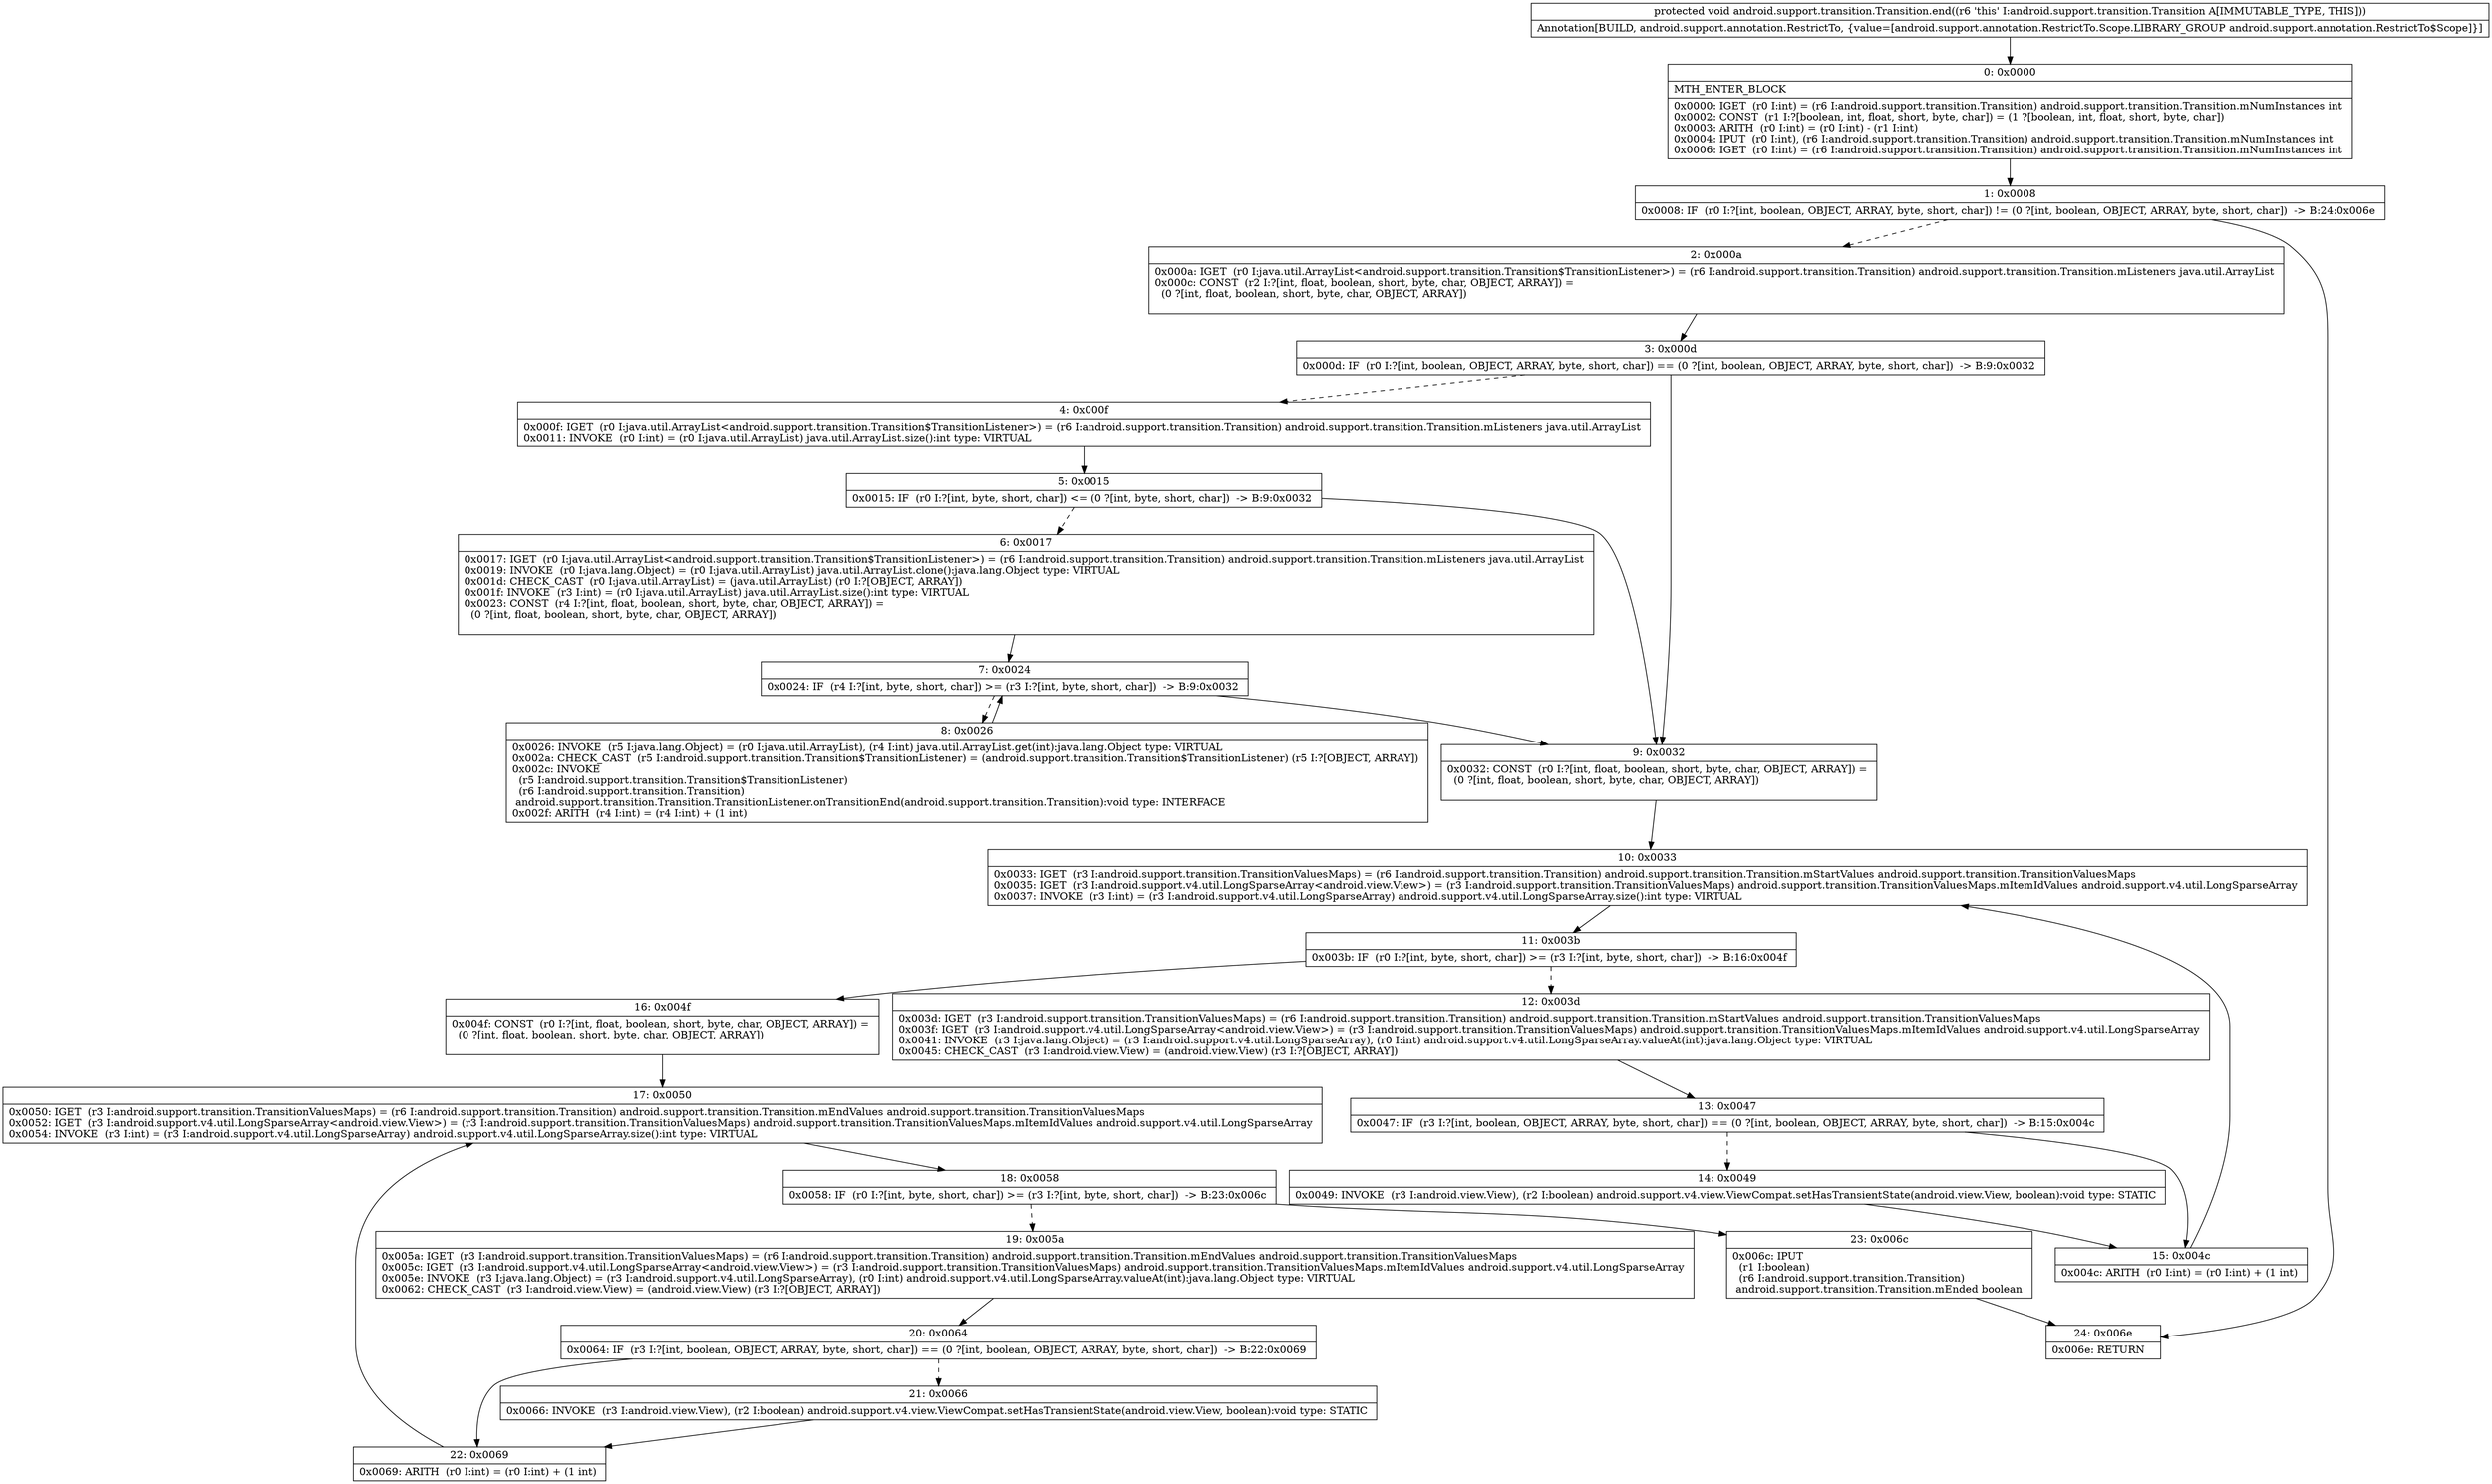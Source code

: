 digraph "CFG forandroid.support.transition.Transition.end()V" {
Node_0 [shape=record,label="{0\:\ 0x0000|MTH_ENTER_BLOCK\l|0x0000: IGET  (r0 I:int) = (r6 I:android.support.transition.Transition) android.support.transition.Transition.mNumInstances int \l0x0002: CONST  (r1 I:?[boolean, int, float, short, byte, char]) = (1 ?[boolean, int, float, short, byte, char]) \l0x0003: ARITH  (r0 I:int) = (r0 I:int) \- (r1 I:int) \l0x0004: IPUT  (r0 I:int), (r6 I:android.support.transition.Transition) android.support.transition.Transition.mNumInstances int \l0x0006: IGET  (r0 I:int) = (r6 I:android.support.transition.Transition) android.support.transition.Transition.mNumInstances int \l}"];
Node_1 [shape=record,label="{1\:\ 0x0008|0x0008: IF  (r0 I:?[int, boolean, OBJECT, ARRAY, byte, short, char]) != (0 ?[int, boolean, OBJECT, ARRAY, byte, short, char])  \-\> B:24:0x006e \l}"];
Node_2 [shape=record,label="{2\:\ 0x000a|0x000a: IGET  (r0 I:java.util.ArrayList\<android.support.transition.Transition$TransitionListener\>) = (r6 I:android.support.transition.Transition) android.support.transition.Transition.mListeners java.util.ArrayList \l0x000c: CONST  (r2 I:?[int, float, boolean, short, byte, char, OBJECT, ARRAY]) = \l  (0 ?[int, float, boolean, short, byte, char, OBJECT, ARRAY])\l \l}"];
Node_3 [shape=record,label="{3\:\ 0x000d|0x000d: IF  (r0 I:?[int, boolean, OBJECT, ARRAY, byte, short, char]) == (0 ?[int, boolean, OBJECT, ARRAY, byte, short, char])  \-\> B:9:0x0032 \l}"];
Node_4 [shape=record,label="{4\:\ 0x000f|0x000f: IGET  (r0 I:java.util.ArrayList\<android.support.transition.Transition$TransitionListener\>) = (r6 I:android.support.transition.Transition) android.support.transition.Transition.mListeners java.util.ArrayList \l0x0011: INVOKE  (r0 I:int) = (r0 I:java.util.ArrayList) java.util.ArrayList.size():int type: VIRTUAL \l}"];
Node_5 [shape=record,label="{5\:\ 0x0015|0x0015: IF  (r0 I:?[int, byte, short, char]) \<= (0 ?[int, byte, short, char])  \-\> B:9:0x0032 \l}"];
Node_6 [shape=record,label="{6\:\ 0x0017|0x0017: IGET  (r0 I:java.util.ArrayList\<android.support.transition.Transition$TransitionListener\>) = (r6 I:android.support.transition.Transition) android.support.transition.Transition.mListeners java.util.ArrayList \l0x0019: INVOKE  (r0 I:java.lang.Object) = (r0 I:java.util.ArrayList) java.util.ArrayList.clone():java.lang.Object type: VIRTUAL \l0x001d: CHECK_CAST  (r0 I:java.util.ArrayList) = (java.util.ArrayList) (r0 I:?[OBJECT, ARRAY]) \l0x001f: INVOKE  (r3 I:int) = (r0 I:java.util.ArrayList) java.util.ArrayList.size():int type: VIRTUAL \l0x0023: CONST  (r4 I:?[int, float, boolean, short, byte, char, OBJECT, ARRAY]) = \l  (0 ?[int, float, boolean, short, byte, char, OBJECT, ARRAY])\l \l}"];
Node_7 [shape=record,label="{7\:\ 0x0024|0x0024: IF  (r4 I:?[int, byte, short, char]) \>= (r3 I:?[int, byte, short, char])  \-\> B:9:0x0032 \l}"];
Node_8 [shape=record,label="{8\:\ 0x0026|0x0026: INVOKE  (r5 I:java.lang.Object) = (r0 I:java.util.ArrayList), (r4 I:int) java.util.ArrayList.get(int):java.lang.Object type: VIRTUAL \l0x002a: CHECK_CAST  (r5 I:android.support.transition.Transition$TransitionListener) = (android.support.transition.Transition$TransitionListener) (r5 I:?[OBJECT, ARRAY]) \l0x002c: INVOKE  \l  (r5 I:android.support.transition.Transition$TransitionListener)\l  (r6 I:android.support.transition.Transition)\l android.support.transition.Transition.TransitionListener.onTransitionEnd(android.support.transition.Transition):void type: INTERFACE \l0x002f: ARITH  (r4 I:int) = (r4 I:int) + (1 int) \l}"];
Node_9 [shape=record,label="{9\:\ 0x0032|0x0032: CONST  (r0 I:?[int, float, boolean, short, byte, char, OBJECT, ARRAY]) = \l  (0 ?[int, float, boolean, short, byte, char, OBJECT, ARRAY])\l \l}"];
Node_10 [shape=record,label="{10\:\ 0x0033|0x0033: IGET  (r3 I:android.support.transition.TransitionValuesMaps) = (r6 I:android.support.transition.Transition) android.support.transition.Transition.mStartValues android.support.transition.TransitionValuesMaps \l0x0035: IGET  (r3 I:android.support.v4.util.LongSparseArray\<android.view.View\>) = (r3 I:android.support.transition.TransitionValuesMaps) android.support.transition.TransitionValuesMaps.mItemIdValues android.support.v4.util.LongSparseArray \l0x0037: INVOKE  (r3 I:int) = (r3 I:android.support.v4.util.LongSparseArray) android.support.v4.util.LongSparseArray.size():int type: VIRTUAL \l}"];
Node_11 [shape=record,label="{11\:\ 0x003b|0x003b: IF  (r0 I:?[int, byte, short, char]) \>= (r3 I:?[int, byte, short, char])  \-\> B:16:0x004f \l}"];
Node_12 [shape=record,label="{12\:\ 0x003d|0x003d: IGET  (r3 I:android.support.transition.TransitionValuesMaps) = (r6 I:android.support.transition.Transition) android.support.transition.Transition.mStartValues android.support.transition.TransitionValuesMaps \l0x003f: IGET  (r3 I:android.support.v4.util.LongSparseArray\<android.view.View\>) = (r3 I:android.support.transition.TransitionValuesMaps) android.support.transition.TransitionValuesMaps.mItemIdValues android.support.v4.util.LongSparseArray \l0x0041: INVOKE  (r3 I:java.lang.Object) = (r3 I:android.support.v4.util.LongSparseArray), (r0 I:int) android.support.v4.util.LongSparseArray.valueAt(int):java.lang.Object type: VIRTUAL \l0x0045: CHECK_CAST  (r3 I:android.view.View) = (android.view.View) (r3 I:?[OBJECT, ARRAY]) \l}"];
Node_13 [shape=record,label="{13\:\ 0x0047|0x0047: IF  (r3 I:?[int, boolean, OBJECT, ARRAY, byte, short, char]) == (0 ?[int, boolean, OBJECT, ARRAY, byte, short, char])  \-\> B:15:0x004c \l}"];
Node_14 [shape=record,label="{14\:\ 0x0049|0x0049: INVOKE  (r3 I:android.view.View), (r2 I:boolean) android.support.v4.view.ViewCompat.setHasTransientState(android.view.View, boolean):void type: STATIC \l}"];
Node_15 [shape=record,label="{15\:\ 0x004c|0x004c: ARITH  (r0 I:int) = (r0 I:int) + (1 int) \l}"];
Node_16 [shape=record,label="{16\:\ 0x004f|0x004f: CONST  (r0 I:?[int, float, boolean, short, byte, char, OBJECT, ARRAY]) = \l  (0 ?[int, float, boolean, short, byte, char, OBJECT, ARRAY])\l \l}"];
Node_17 [shape=record,label="{17\:\ 0x0050|0x0050: IGET  (r3 I:android.support.transition.TransitionValuesMaps) = (r6 I:android.support.transition.Transition) android.support.transition.Transition.mEndValues android.support.transition.TransitionValuesMaps \l0x0052: IGET  (r3 I:android.support.v4.util.LongSparseArray\<android.view.View\>) = (r3 I:android.support.transition.TransitionValuesMaps) android.support.transition.TransitionValuesMaps.mItemIdValues android.support.v4.util.LongSparseArray \l0x0054: INVOKE  (r3 I:int) = (r3 I:android.support.v4.util.LongSparseArray) android.support.v4.util.LongSparseArray.size():int type: VIRTUAL \l}"];
Node_18 [shape=record,label="{18\:\ 0x0058|0x0058: IF  (r0 I:?[int, byte, short, char]) \>= (r3 I:?[int, byte, short, char])  \-\> B:23:0x006c \l}"];
Node_19 [shape=record,label="{19\:\ 0x005a|0x005a: IGET  (r3 I:android.support.transition.TransitionValuesMaps) = (r6 I:android.support.transition.Transition) android.support.transition.Transition.mEndValues android.support.transition.TransitionValuesMaps \l0x005c: IGET  (r3 I:android.support.v4.util.LongSparseArray\<android.view.View\>) = (r3 I:android.support.transition.TransitionValuesMaps) android.support.transition.TransitionValuesMaps.mItemIdValues android.support.v4.util.LongSparseArray \l0x005e: INVOKE  (r3 I:java.lang.Object) = (r3 I:android.support.v4.util.LongSparseArray), (r0 I:int) android.support.v4.util.LongSparseArray.valueAt(int):java.lang.Object type: VIRTUAL \l0x0062: CHECK_CAST  (r3 I:android.view.View) = (android.view.View) (r3 I:?[OBJECT, ARRAY]) \l}"];
Node_20 [shape=record,label="{20\:\ 0x0064|0x0064: IF  (r3 I:?[int, boolean, OBJECT, ARRAY, byte, short, char]) == (0 ?[int, boolean, OBJECT, ARRAY, byte, short, char])  \-\> B:22:0x0069 \l}"];
Node_21 [shape=record,label="{21\:\ 0x0066|0x0066: INVOKE  (r3 I:android.view.View), (r2 I:boolean) android.support.v4.view.ViewCompat.setHasTransientState(android.view.View, boolean):void type: STATIC \l}"];
Node_22 [shape=record,label="{22\:\ 0x0069|0x0069: ARITH  (r0 I:int) = (r0 I:int) + (1 int) \l}"];
Node_23 [shape=record,label="{23\:\ 0x006c|0x006c: IPUT  \l  (r1 I:boolean)\l  (r6 I:android.support.transition.Transition)\l android.support.transition.Transition.mEnded boolean \l}"];
Node_24 [shape=record,label="{24\:\ 0x006e|0x006e: RETURN   \l}"];
MethodNode[shape=record,label="{protected void android.support.transition.Transition.end((r6 'this' I:android.support.transition.Transition A[IMMUTABLE_TYPE, THIS]))  | Annotation[BUILD, android.support.annotation.RestrictTo, \{value=[android.support.annotation.RestrictTo.Scope.LIBRARY_GROUP android.support.annotation.RestrictTo$Scope]\}]\l}"];
MethodNode -> Node_0;
Node_0 -> Node_1;
Node_1 -> Node_2[style=dashed];
Node_1 -> Node_24;
Node_2 -> Node_3;
Node_3 -> Node_4[style=dashed];
Node_3 -> Node_9;
Node_4 -> Node_5;
Node_5 -> Node_6[style=dashed];
Node_5 -> Node_9;
Node_6 -> Node_7;
Node_7 -> Node_8[style=dashed];
Node_7 -> Node_9;
Node_8 -> Node_7;
Node_9 -> Node_10;
Node_10 -> Node_11;
Node_11 -> Node_12[style=dashed];
Node_11 -> Node_16;
Node_12 -> Node_13;
Node_13 -> Node_14[style=dashed];
Node_13 -> Node_15;
Node_14 -> Node_15;
Node_15 -> Node_10;
Node_16 -> Node_17;
Node_17 -> Node_18;
Node_18 -> Node_19[style=dashed];
Node_18 -> Node_23;
Node_19 -> Node_20;
Node_20 -> Node_21[style=dashed];
Node_20 -> Node_22;
Node_21 -> Node_22;
Node_22 -> Node_17;
Node_23 -> Node_24;
}

